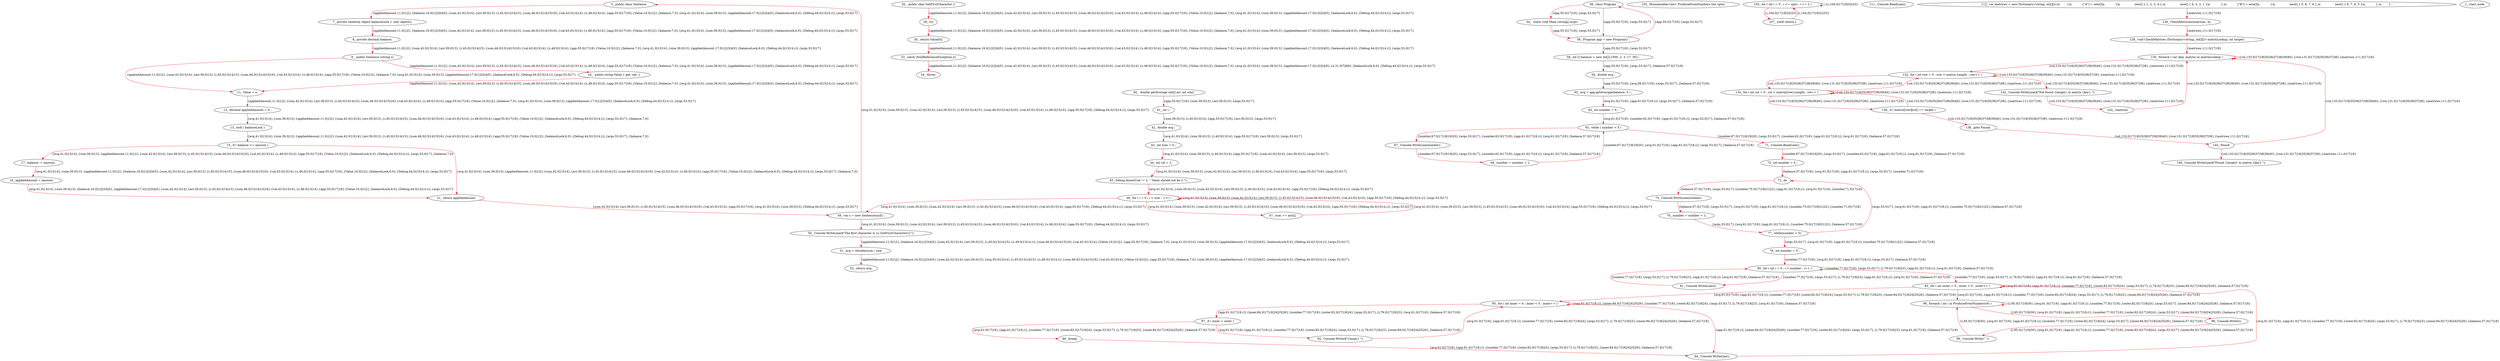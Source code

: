 digraph  {
11 [label="5_\ public\ class\ Sentence\ ", type_label=class_declaration];
15 [label="7_\ private\ readonly\ object\ balanceLock\ =\ new\ object\(\);", type_label=expression_statement];
26 [label="8_\ private\ decimal\ balance;", type_label=expression_statement];
32 [label="9_\ \ public\ Sentence\ \(string\ s\)", type_label=constructor_declaration];
40 [label="11_\ Value\ =\ s;", type_label=expression_statement];
45 [label="12_\ decimal\ appliedAmount\ =\ 0\ ;", type_label=local_declaration];
52 [label="13_\ lock\ \(\ balanceLock\ \)", type_label=lock];
55 [label="15_\ if\ \(\ balance\ >=\ amount\ \)", type_label=if];
60 [label="17_\ balance\ \-=\ amount;", type_label=expression_statement];
65 [label="18_\ appliedAmount\ =\ amount;", type_label=expression_statement];
70 [label="21_\ return\ appliedAmount;", type_label=expression_statement];
72 [label="24_\ \ public\ string\ Value\ \{\ get;\ set;\ \}", type_label=property_declaration];
79 [label="26_\ \ public\ char\ GetFirstCharacter\ \(\)", type_label=method_declaration];
85 [label="28_\ try", type_label=try];
87 [label="30_\ return\ Value\[0\];", type_label=expression_statement];
93 [label="32_\ catch\ \(NullReferenceException\ e\)", type_label=catch];
98 [label="34_\ throw;", type_label=expression_statement];
99 [label="38_\ class\ Program\ ", type_label=class_declaration];
102 [label="40_\ \ double\ getAverage\ \(int\[\]\ arr,\ int\ size\)", type_label=method_declaration];
115 [label="41_\ int\ i\ ;", type_label=local_declaration];
120 [label="42_\ double\ avg\ ;", type_label=local_declaration];
125 [label="43_\ int\ sum\ =\ 0\ ;", type_label=local_declaration];
132 [label="44_\ int\ val\ =\ 2\ ;", type_label=local_declaration];
139 [label="45_\ Debug\.Assert\(val\ !=\ 2,\ \"\ Value\ should\ not\ be\ 2\.\"\);", type_label=expression_statement];
151 [label="46_\ for\ \(\ i\ =\ 0\ ;\ i\ <\ size\ ;\ \+\+i\ \)", type_label=for];
162 [label="47_\ sum\ \+=\ arr\[i\];", type_label=expression_statement];
171 [label="49_\ var\ s\ =\ new\ Sentence\(null\)\ ;", type_label=local_declaration];
182 [label="50_\ Console\.WriteLine\(\$\"The\ first\ character\ is\ \{s\.GetFirstCharacter\(\)\}\"\);", type_label=expression_statement];
197 [label="51_\ avg\ =\ \(double\)sum\ /\ size;", type_label=expression_statement];
206 [label="52_\ return\ avg;", type_label=expression_statement];
208 [label="54_\ \ static\ void\ Main\ \(string\[\]\ args\)", type_label=method_declaration];
219 [label="56_\ Program\ app\ =\ new\ Program\(\)\ ;", type_label=local_declaration];
228 [label="58_\ int\ \[\]\ balance\ =\ new\ int\[\]\{1000,\ 2,\ 3,\ 17,\ 50\}\ ;", type_label=local_declaration];
246 [label="59_\ double\ avg\ ;", type_label=local_declaration];
251 [label="62_\ avg\ =\ app\.getAverage\(balance,\ 5\ \)\ ;", type_label=expression_statement];
264 [label="63_\ int\ number\ =\ 0\ ;", type_label=local_declaration];
271 [label="65_\ while\ \(\ number\ <\ 5\ \)", type_label=while];
276 [label="67_\ Console\.WriteLine\(number\);", type_label=expression_statement];
284 [label="68_\ number\ =\ number\ \+\ 1;", type_label=expression_statement];
291 [label="71_\ Console\.ReadLine\(\);", type_label=expression_statement];
297 [label="72_\ int\ number\ =\ 0\ ;", type_label=local_declaration];
304 [label="73_\ do", type_label=do];
306 [label="75_\ Console\.WriteLine\(number\);", type_label=expression_statement];
314 [label="76_\ number\ =\ number\ \+\ 1;", type_label=expression_statement];
321 [label="77_\ while\(number\ <\ 5\)", type_label=while];
324 [label="78_\ int\ number\ =\ 5\ ;", type_label=local_declaration];
331 [label="80_\ for\ \(\ int\ i\ =\ 0\ ;\ i\ <\ number\ ;\ i\+\+\ \)", type_label=for];
343 [label="81_\ Console\.WriteLine\(i\);", type_label=expression_statement];
351 [label="83_\ for\ \(\ int\ outer\ =\ 0\ ;\ outer\ <\ 5\ ;\ outer\+\+\ \)", type_label=for];
364 [label="85_\ for\ \(\ int\ inner\ =\ 0\ ;\ inner\ <\ 5\ ;\ inner\+\+\ \)", type_label=for];
377 [label="87_\ if\ \(\ inner\ >\ outer\ \)", type_label=if];
382 [label="89_\ break;", type_label=expression_statement];
383 [label="92_\ Console\.Write\(\$\"\{inner\}\ \"\);", type_label=expression_statement];
394 [label="94_\ Console\.WriteLine\(\);", type_label=expression_statement];
400 [label="96_\ foreach\ \(\ int\ i\ in\ ProduceEvenNumbers\(9\)\ \)", type_label=foreach];
409 [label="98_\ Console\.Write\(i\);", type_label=expression_statement];
417 [label="99_\ Console\.Write\(\"\ \"\);", type_label=expression_statement];
425 [label="103_\ IEnumerable<int>\ ProduceEvenNumbers\ \(int\ upto\)", type_label=local_function];
436 [label="105_\ for\ \(\ int\ i\ =\ 0\ ;\ i\ <=\ upto\ ;\ i\ \+=\ 2\ \)", type_label=for];
451 [label="107_\ yield\ return\ i;", type_label=expression_statement];
453 [label="111_\ Console\.ReadLine\(\);", type_label=expression_statement];
459 [label="112_\ var\ matrices\ =\ new\ Dictionary<string,\ int\[\]\[\]>\\n\ \ \ \ \ \ \ \ \{\\n\ \ \ \ \ \ \ \ \ \ \ \ \[\"A\"\]\ =\ new\[\]\\n\ \ \ \ \ \ \ \ \ \ \ \ \{\\n\ \ \ \ \ \ \ \ \ \ \ \ \ \ \ \ new\[\]\ \{\ 1,\ 2,\ 3,\ 4\ \},\\n\ \ \ \ \ \ \ \ \ \ \ \ \ \ \ \ new\[\]\ \{\ 4,\ 3,\ 2,\ 1\ \}\\n\ \ \ \ \ \ \ \ \ \ \ \ \},\\n\ \ \ \ \ \ \ \ \ \ \ \ \[\"B\"\]\ =\ new\[\]\\n\ \ \ \ \ \ \ \ \ \ \ \ \{\\n\ \ \ \ \ \ \ \ \ \ \ \ \ \ \ \ new\[\]\ \{\ 5,\ 6,\ 7,\ 8\ \},\\n\ \ \ \ \ \ \ \ \ \ \ \ \ \ \ \ new\[\]\ \{\ 8,\ 7,\ 6,\ 5\ \}\\n\ \ \ \ \ \ \ \ \ \ \ \ \},\\n\ \ \ \ \ \ \ \ \}\ ;", type_label=local_declaration];
516 [label="126_\ CheckMatrices\(matrices,\ 4\);", type_label=expression_statement];
524 [label="128_\ void\ CheckMatrices\ \(Dictionary<string,\ int\[\]\[\]>\ matrixLookup,\ int\ target\)", type_label=local_function];
543 [label="130_\ foreach\ \(\ var\ \(key,\ matrix\)\ in\ matrixLookup\ \)", type_label=foreach];
550 [label="132_\ for\ \(\ int\ row\ =\ 0\ ;\ row\ <\ matrix\.Length\ ;\ row\+\+\ \)", type_label=for];
565 [label="134_\ for\ \(\ int\ col\ =\ 0\ ;\ col\ <\ matrix\[row\]\.Length\ ;\ col\+\+\ \)", type_label=for];
584 [label="136_\ if\ \(\ matrix\[row\]\[col\]\ ==\ target\ \)", type_label=if];
597 [label="138_\ goto\ Found;", type_label=expression_statement];
599 [label="142_\ Console\.WriteLine\(\$\"Not\ found\ \{target\}\ in\ matrix\ \{key\}\.\"\);", type_label=expression_statement];
614 [label="143_\ continue;", type_label=expression_statement];
615 [label="145_\ Found", type_label=label];
617 [label="146_\ Console\.WriteLine\(\$\"Found\ \{target\}\ in\ matrix\ \{key\}\.\"\);", type_label=expression_statement];
1 [label="1_\ start_node", type_label=start];
11 -> 15  [color=red, controlflow_type=class_next, edge_type=CFG_edge, key=0, label="{appliedAmount,11,0|1|2},{balance,16,0|1|2|3|4|5},{sum,42,0|13|14},{arr,39,0|13},{i,45,0|13|14|15},{sum,46,0|13|14|15|16},{val,43,0|13|14},{s,48,0|13|14},{app,55,0|17|18},{Value,10,0|1|2},{balance,7,0},{avg,41,0|13|14},{size,39,0|13},{appliedAmount,17,0|1|2|3|4|5},{balanceLock,6,0},{Debug,44,0|13|14,()},{args,53,0|17}"];
15 -> 26  [color=red, controlflow_type=class_next, edge_type=CFG_edge, key=0, label="{appliedAmount,11,0|1|2},{balance,16,0|1|2|3|4|5},{sum,42,0|13|14},{arr,39,0|13},{i,45,0|13|14|15},{sum,46,0|13|14|15|16},{val,43,0|13|14},{s,48,0|13|14},{app,55,0|17|18},{Value,10,0|1|2},{balance,7,0},{avg,41,0|13|14},{size,39,0|13},{appliedAmount,17,0|1|2|3|4|5},{balanceLock,6,0},{Debug,44,0|13|14,()},{args,53,0|17}"];
26 -> 32  [color=red, controlflow_type=constructor_next, edge_type=CFG_edge, key=0, label="{appliedAmount,11,0|1|2},{sum,42,0|13|14},{arr,39,0|13},{i,45,0|13|14|15},{sum,46,0|13|14|15|16},{val,43,0|13|14},{s,48,0|13|14},{app,55,0|17|18},{Value,10,0|1|2},{balance,7,0},{avg,41,0|13|14},{size,39,0|13},{appliedAmount,17,0|1|2|3|4|5},{balanceLock,6,0},{Debug,44,0|13|14,()},{args,53,0|17}"];
32 -> 72  [color=red, controlflow_type="next_line 1", edge_type=CFG_edge, key=0, label="{appliedAmount,11,0|1|2},{sum,42,0|13|14},{arr,39,0|13},{i,45,0|13|14|15},{sum,46,0|13|14|15|16},{val,43,0|13|14},{s,48,0|13|14},{app,55,0|17|18},{Value,10,0|1|2},{balance,7,0},{avg,41,0|13|14},{size,39,0|13},{appliedAmount,17,0|1|2|3|4|5},{balanceLock,6,0},{Debug,44,0|13|14,()},{args,53,0|17}"];
32 -> 40  [color=red, controlflow_type=first_next_line, edge_type=CFG_edge, key=0, label="{appliedAmount,11,0|1|2},{sum,42,0|13|14},{arr,39,0|13},{i,45,0|13|14|15},{sum,46,0|13|14|15|16},{val,43,0|13|14},{s,48,0|13|14},{app,55,0|17|18},{Value,10,0|1|2},{balance,7,0},{avg,41,0|13|14},{size,39,0|13},{appliedAmount,17,0|1|2|3|4|5},{balanceLock,6,0},{Debug,44,0|13|14,()},{args,53,0|17}"];
40 -> 45  [color=red, controlflow_type="next_line 1", edge_type=CFG_edge, key=0, label="{appliedAmount,11,0|1|2},{sum,42,0|13|14},{arr,39,0|13},{i,45,0|13|14|15},{sum,46,0|13|14|15|16},{val,43,0|13|14},{s,48,0|13|14},{app,55,0|17|18},{Value,10,0|1|2},{balance,7,0},{avg,41,0|13|14},{size,39,0|13},{appliedAmount,17,0|1|2|3|4|5},{balanceLock,6,0},{Debug,44,0|13|14,()},{args,53,0|17}"];
45 -> 52  [color=red, controlflow_type="next_line 1", edge_type=CFG_edge, key=0, label="{avg,41,0|13|14},{size,39,0|13},{appliedAmount,11,0|1|2},{sum,42,0|13|14},{arr,39,0|13},{i,45,0|13|14|15},{sum,46,0|13|14|15|16},{val,43,0|13|14},{s,48,0|13|14},{app,55,0|17|18},{Value,10,0|1|2},{balanceLock,6,0},{Debug,44,0|13|14,()},{args,53,0|17},{balance,7,0}"];
52 -> 55  [color=red, controlflow_type=first_next_line, edge_type=CFG_edge, key=0, label="{avg,41,0|13|14},{size,39,0|13},{appliedAmount,11,0|1|2},{sum,42,0|13|14},{arr,39,0|13},{i,45,0|13|14|15},{sum,46,0|13|14|15|16},{val,43,0|13|14},{s,48,0|13|14},{app,55,0|17|18},{Value,10,0|1|2},{balanceLock,6,0},{Debug,44,0|13|14,()},{args,53,0|17},{balance,7,0}"];
55 -> 60  [color=red, controlflow_type=pos_next, edge_type=CFG_edge, key=0, label="{avg,41,0|13|14},{size,39,0|13},{appliedAmount,11,0|1|2},{sum,42,0|13|14},{arr,39,0|13},{i,45,0|13|14|15},{sum,46,0|13|14|15|16},{val,43,0|13|14},{s,48,0|13|14},{app,55,0|17|18},{Value,10,0|1|2},{balanceLock,6,0},{Debug,44,0|13|14,()},{args,53,0|17},{balance,7,0}"];
55 -> 70  [color=red, controlflow_type=next_line, edge_type=CFG_edge, key=0, label="{avg,41,0|13|14},{size,39,0|13},{appliedAmount,11,0|1|2},{sum,42,0|13|14},{arr,39,0|13},{i,45,0|13|14|15},{sum,46,0|13|14|15|16},{val,43,0|13|14},{s,48,0|13|14},{app,55,0|17|18},{Value,10,0|1|2},{balanceLock,6,0},{Debug,44,0|13|14,()},{args,53,0|17},{balance,7,0}"];
60 -> 65  [color=red, controlflow_type="next_line 1", edge_type=CFG_edge, key=0, label="{avg,41,0|13|14},{size,39,0|13},{appliedAmount,11,0|1|2},{balance,16,0|1|2|3|4|5},{sum,42,0|13|14},{arr,39,0|13},{i,45,0|13|14|15},{sum,46,0|13|14|15|16},{val,43,0|13|14},{s,48,0|13|14},{app,55,0|17|18},{Value,10,0|1|2},{balanceLock,6,0},{Debug,44,0|13|14,()},{args,53,0|17}"];
65 -> 70  [color=red, controlflow_type=next_line, edge_type=CFG_edge, key=0, label="{avg,41,0|13|14},{size,39,0|13},{balance,16,0|1|2|3|4|5},{appliedAmount,17,0|1|2|3|4|5},{sum,42,0|13|14},{arr,39,0|13},{i,45,0|13|14|15},{sum,46,0|13|14|15|16},{val,43,0|13|14},{s,48,0|13|14},{app,55,0|17|18},{Value,10,0|1|2},{balanceLock,6,0},{Debug,44,0|13|14,()},{args,53,0|17}"];
70 -> 171  [color=red, controlflow_type=class_return, edge_type=CFG_edge, key=0, label="{sum,42,0|13|14},{arr,39,0|13},{i,45,0|13|14|15},{sum,46,0|13|14|15|16},{val,43,0|13|14},{app,55,0|17|18},{avg,41,0|13|14},{size,39,0|13},{Debug,44,0|13|14,()},{args,53,0|17}"];
72 -> 40  [color=red, controlflow_type=first_next_line, edge_type=CFG_edge, key=0, label="{appliedAmount,11,0|1|2},{sum,42,0|13|14},{arr,39,0|13},{i,45,0|13|14|15},{sum,46,0|13|14|15|16},{val,43,0|13|14},{s,48,0|13|14},{app,55,0|17|18},{Value,10,0|1|2},{balance,7,0},{avg,41,0|13|14},{size,39,0|13},{appliedAmount,17,0|1|2|3|4|5},{balanceLock,6,0},{Debug,44,0|13|14,()},{args,53,0|17}"];
79 -> 85  [color=red, controlflow_type=first_next_line, edge_type=CFG_edge, key=0, label="{appliedAmount,11,0|1|2},{balance,16,0|1|2|3|4|5},{sum,42,0|13|14},{arr,39,0|13},{i,45,0|13|14|15},{sum,46,0|13|14|15|16},{val,43,0|13|14},{s,48,0|13|14},{app,55,0|17|18},{Value,10,0|1|2},{balance,7,0},{avg,41,0|13|14},{size,39,0|13},{appliedAmount,17,0|1|2|3|4|5},{balanceLock,6,0},{Debug,44,0|13|14,()},{args,53,0|17}"];
85 -> 87  [color=red, controlflow_type=next, edge_type=CFG_edge, key=0, label="{appliedAmount,11,0|1|2},{balance,16,0|1|2|3|4|5},{sum,42,0|13|14},{arr,39,0|13},{i,45,0|13|14|15},{sum,46,0|13|14|15|16},{val,43,0|13|14},{s,48,0|13|14},{app,55,0|17|18},{Value,10,0|1|2},{balance,7,0},{avg,41,0|13|14},{size,39,0|13},{appliedAmount,17,0|1|2|3|4|5},{balanceLock,6,0},{Debug,44,0|13|14,()},{args,53,0|17}"];
87 -> 93  [color=red, controlflow_type=catch_exception, edge_type=CFG_edge, key=0, label="{appliedAmount,11,0|1|2},{balance,16,0|1|2|3|4|5},{sum,42,0|13|14},{arr,39,0|13},{i,45,0|13|14|15},{sum,46,0|13|14|15|16},{val,43,0|13|14},{s,48,0|13|14},{app,55,0|17|18},{Value,10,0|1|2},{balance,7,0},{avg,41,0|13|14},{size,39,0|13},{appliedAmount,17,0|1|2|3|4|5},{balanceLock,6,0},{Debug,44,0|13|14,()},{args,53,0|17}"];
93 -> 98  [color=red, controlflow_type=next, edge_type=CFG_edge, key=0, label="{appliedAmount,11,0|1|2},{balance,16,0|1|2|3|4|5},{sum,42,0|13|14},{arr,39,0|13},{i,45,0|13|14|15},{sum,46,0|13|14|15|16},{val,43,0|13|14},{s,48,0|13|14},{app,55,0|17|18},{Value,10,0|1|2},{balance,7,0},{avg,41,0|13|14},{size,39,0|13},{appliedAmount,17,0|1|2|3|4|5},{e,31,0|7|8|9},{balanceLock,6,0},{Debug,44,0|13|14,()},{args,53,0|17}"];
99 -> 208  [color=red, controlflow_type=main_method_next, edge_type=CFG_edge, key=0, label="{app,55,0|17|18},{args,53,0|17}"];
99 -> 219  [color=red, controlflow_type=class_return, edge_type=CFG_edge, key=0, label="{app,55,0|17|18},{args,53,0|17}"];
102 -> 115  [color=red, controlflow_type=first_next_line, edge_type=CFG_edge, key=0, label="{app,55,0|17|18},{size,39,0|13},{arr,39,0|13},{args,53,0|17}"];
115 -> 120  [color=red, controlflow_type="next_line 1", edge_type=CFG_edge, key=0, label="{size,39,0|13},{i,40,0|13|14},{app,55,0|17|18},{arr,39,0|13},{args,53,0|17}"];
120 -> 125  [color=red, controlflow_type="next_line 1", edge_type=CFG_edge, key=0, label="{avg,41,0|13|14},{size,39,0|13},{i,40,0|13|14},{app,55,0|17|18},{arr,39,0|13},{args,53,0|17}"];
125 -> 132  [color=red, controlflow_type="next_line 1", edge_type=CFG_edge, key=0, label="{avg,41,0|13|14},{size,39,0|13},{i,40,0|13|14},{app,55,0|17|18},{sum,42,0|13|14},{arr,39,0|13},{args,53,0|17}"];
132 -> 139  [color=red, controlflow_type="next_line 1", edge_type=CFG_edge, key=0, label="{avg,41,0|13|14},{size,39,0|13},{sum,42,0|13|14},{arr,39,0|13},{i,40,0|13|14},{val,43,0|13|14},{app,55,0|17|18},{args,53,0|17}"];
139 -> 151  [color=red, controlflow_type="next_line 1", edge_type=CFG_edge, key=0, label="{avg,41,0|13|14},{size,39,0|13},{sum,42,0|13|14},{arr,39,0|13},{i,40,0|13|14},{val,43,0|13|14},{app,55,0|17|18},{Debug,44,0|13|14,()},{args,53,0|17}"];
151 -> 162  [color=red, controlflow_type=pos_next, edge_type=CFG_edge, key=0, label="{avg,41,0|13|14},{size,39,0|13},{sum,42,0|13|14},{arr,39,0|13},{i,45,0|13|14|15},{sum,46,0|13|14|15|16},{val,43,0|13|14},{app,55,0|17|18},{Debug,44,0|13|14,()},{args,53,0|17}"];
151 -> 171  [color=red, controlflow_type=neg_next, edge_type=CFG_edge, key=0, label="{avg,41,0|13|14},{size,39,0|13},{sum,42,0|13|14},{arr,39,0|13},{i,45,0|13|14|15},{sum,46,0|13|14|15|16},{val,43,0|13|14},{app,55,0|17|18},{Debug,44,0|13|14,()},{args,53,0|17}"];
151 -> 151  [color=red, controlflow_type=loop_update, edge_type=CFG_edge, key=0, label="{avg,41,0|13|14},{size,39,0|13},{sum,42,0|13|14},{arr,39,0|13},{i,45,0|13|14|15},{sum,46,0|13|14|15|16},{val,43,0|13|14},{app,55,0|17|18},{Debug,44,0|13|14,()},{args,53,0|17}"];
162 -> 151  [color=red, controlflow_type=loop_control, edge_type=CFG_edge, key=0, label="{avg,41,0|13|14},{size,39,0|13},{arr,39,0|13},{i,45,0|13|14|15},{sum,46,0|13|14|15|16},{val,43,0|13|14},{app,55,0|17|18},{Debug,44,0|13|14,()},{args,53,0|17}"];
171 -> 182  [color=red, controlflow_type="next_line 1", edge_type=CFG_edge, key=0, label="{avg,41,0|13|14},{size,39,0|13},{sum,42,0|13|14},{arr,39,0|13},{i,45,0|13|14|15},{sum,46,0|13|14|15|16},{val,43,0|13|14},{s,48,0|13|14},{app,55,0|17|18},{Debug,44,0|13|14,()},{args,53,0|17}"];
171 -> 11  [color=red, controlflow_type="constructor_call|177", edge_type=CFG_edge, key=0, label="{avg,41,0|13|14},{size,39,0|13},{sum,42,0|13|14},{arr,39,0|13},{i,45,0|13|14|15},{sum,46,0|13|14|15|16},{val,43,0|13|14},{s,48,0|13|14},{app,55,0|17|18},{Debug,44,0|13|14,()},{args,53,0|17}"];
182 -> 197  [color=red, controlflow_type="next_line 1", edge_type=CFG_edge, key=0, label="{appliedAmount,11,0|1|2},{balance,16,0|1|2|3|4|5},{sum,42,0|13|14},{arr,39,0|13},{i,45,0|13|14|15},{s,49,0|13|14,()},{sum,46,0|13|14|15|16},{val,43,0|13|14},{Value,10,0|1|2},{app,55,0|17|18},{balance,7,0},{avg,41,0|13|14},{size,39,0|13},{appliedAmount,17,0|1|2|3|4|5},{balanceLock,6,0},{Debug,44,0|13|14,()},{args,53,0|17}"];
197 -> 206  [color=red, controlflow_type="next_line 1", edge_type=CFG_edge, key=0, label="{appliedAmount,11,0|1|2},{balance,16,0|1|2|3|4|5},{sum,42,0|13|14},{arr,39,0|13},{avg,50,0|13|14},{i,45,0|13|14|15},{s,49,0|13|14,()},{sum,46,0|13|14|15|16},{val,43,0|13|14},{Value,10,0|1|2},{app,55,0|17|18},{balance,7,0},{size,39,0|13},{appliedAmount,17,0|1|2|3|4|5},{balanceLock,6,0},{Debug,44,0|13|14,()},{args,53,0|17}"];
208 -> 219  [color=red, controlflow_type=first_next_line, edge_type=CFG_edge, key=0, label="{app,55,0|17|18},{args,53,0|17}"];
219 -> 228  [color=red, controlflow_type="next_line 1", edge_type=CFG_edge, key=0, label="{app,55,0|17|18},{args,53,0|17}"];
219 -> 99  [color=red, controlflow_type="constructor_call|225", edge_type=CFG_edge, key=0, label="{app,55,0|17|18},{args,53,0|17}", target_constructor=32];
228 -> 246  [color=red, controlflow_type="next_line 1", edge_type=CFG_edge, key=0, label="{app,55,0|17|18},{args,53,0|17},{balance,57,0|17|18}"];
246 -> 251  [color=red, controlflow_type="next_line 1", edge_type=CFG_edge, key=0, label="{app,55,0|17|18},{avg,58,0|17|18},{args,53,0|17},{balance,57,0|17|18}"];
251 -> 264  [color=red, controlflow_type="next_line 1", edge_type=CFG_edge, key=0, label="{avg,61,0|17|18},{app,61,0|17|18,()},{args,53,0|17},{balance,57,0|17|18}"];
264 -> 271  [color=red, controlflow_type="next_line 1", edge_type=CFG_edge, key=0, label="{avg,61,0|17|18},{number,62,0|17|18},{app,61,0|17|18,()},{args,53,0|17},{balance,57,0|17|18}"];
271 -> 276  [color=red, controlflow_type=pos_next, edge_type=CFG_edge, key=0, label="{number,67,0|17|18|19|20},{args,53,0|17},{number,62,0|17|18},{app,61,0|17|18,()},{avg,61,0|17|18},{balance,57,0|17|18}"];
271 -> 291  [color=red, controlflow_type=neg_next, edge_type=CFG_edge, key=0, label="{number,67,0|17|18|19|20},{args,53,0|17},{number,62,0|17|18},{app,61,0|17|18,()},{avg,61,0|17|18},{balance,57,0|17|18}"];
276 -> 284  [color=red, controlflow_type="next_line 1", edge_type=CFG_edge, key=0, label="{number,67,0|17|18|19|20},{args,53,0|17},{number,62,0|17|18},{app,61,0|17|18,()},{avg,61,0|17|18},{balance,57,0|17|18}"];
284 -> 271  [color=red, controlflow_type=loop_control, edge_type=CFG_edge, key=0, label="{number,67,0|17|18|19|20},{avg,61,0|17|18},{app,61,0|17|18,()},{args,53,0|17},{balance,57,0|17|18}"];
291 -> 297  [color=red, controlflow_type="next_line 1", edge_type=CFG_edge, key=0, label="{number,67,0|17|18|19|20},{args,53,0|17},{number,62,0|17|18},{app,61,0|17|18,()},{avg,61,0|17|18},{balance,57,0|17|18}"];
297 -> 304  [color=red, controlflow_type="next_line 1", edge_type=CFG_edge, key=0, label="{balance,57,0|17|18},{avg,61,0|17|18},{app,61,0|17|18,()},{args,53,0|17},{number,71,0|17|18}"];
304 -> 306  [color=red, controlflow_type=pos_next, edge_type=CFG_edge, key=0, label="{balance,57,0|17|18},{args,53,0|17},{number,75,0|17|18|21|22},{app,61,0|17|18,()},{avg,61,0|17|18},{number,71,0|17|18}"];
306 -> 314  [color=red, controlflow_type="next_line 1", edge_type=CFG_edge, key=0, label="{balance,57,0|17|18},{args,53,0|17},{avg,61,0|17|18},{app,61,0|17|18,()},{number,75,0|17|18|21|22},{number,71,0|17|18}"];
314 -> 321  [color=red, controlflow_type=next, edge_type=CFG_edge, key=0, label="{args,53,0|17},{avg,61,0|17|18},{app,61,0|17|18,()},{number,75,0|17|18|21|22},{balance,57,0|17|18}"];
321 -> 304  [color=red, controlflow_type=loop_control, edge_type=CFG_edge, key=0, label="{args,53,0|17},{avg,61,0|17|18},{app,61,0|17|18,()},{number,75,0|17|18|21|22},{balance,57,0|17|18}"];
321 -> 324  [color=red, controlflow_type=neg_next, edge_type=CFG_edge, key=0, label="{args,53,0|17},{avg,61,0|17|18},{app,61,0|17|18,()},{number,75,0|17|18|21|22},{balance,57,0|17|18}"];
324 -> 331  [color=red, controlflow_type="next_line 1", edge_type=CFG_edge, key=0, label="{number,77,0|17|18},{avg,61,0|17|18},{app,61,0|17|18,()},{args,53,0|17},{balance,57,0|17|18}"];
331 -> 343  [color=red, controlflow_type=pos_next, edge_type=CFG_edge, key=0, label="{number,77,0|17|18},{args,53,0|17},{i,79,0|17|18|23},{app,61,0|17|18,()},{avg,61,0|17|18},{balance,57,0|17|18}"];
331 -> 351  [color=red, controlflow_type=neg_next, edge_type=CFG_edge, key=0, label="{number,77,0|17|18},{args,53,0|17},{i,79,0|17|18|23},{app,61,0|17|18,()},{avg,61,0|17|18},{balance,57,0|17|18}"];
331 -> 331  [color=red, controlflow_type=loop_update, edge_type=CFG_edge, key=0, label="{number,77,0|17|18},{args,53,0|17},{i,79,0|17|18|23},{app,61,0|17|18,()},{avg,61,0|17|18},{balance,57,0|17|18}"];
343 -> 331  [color=red, controlflow_type=loop_control, edge_type=CFG_edge, key=0, label="{number,77,0|17|18},{args,53,0|17},{i,79,0|17|18|23},{app,61,0|17|18,()},{avg,61,0|17|18},{balance,57,0|17|18}"];
351 -> 364  [color=red, controlflow_type=pos_next, edge_type=CFG_edge, key=0, label="{avg,61,0|17|18},{app,61,0|17|18,()},{number,77,0|17|18},{outer,82,0|17|18|24},{args,53,0|17},{i,79,0|17|18|23},{inner,84,0|17|18|24|25|26},{balance,57,0|17|18}"];
351 -> 400  [color=red, controlflow_type=neg_next, edge_type=CFG_edge, key=0, label="{avg,61,0|17|18},{app,61,0|17|18,()},{number,77,0|17|18},{outer,82,0|17|18|24},{args,53,0|17},{i,79,0|17|18|23},{inner,84,0|17|18|24|25|26},{balance,57,0|17|18}"];
351 -> 351  [color=red, controlflow_type=loop_update, edge_type=CFG_edge, key=0, label="{avg,61,0|17|18},{app,61,0|17|18,()},{number,77,0|17|18},{outer,82,0|17|18|24},{args,53,0|17},{i,79,0|17|18|23},{inner,84,0|17|18|24|25|26},{balance,57,0|17|18}"];
364 -> 377  [color=red, controlflow_type=pos_next, edge_type=CFG_edge, key=0, label="{app,61,0|17|18,()},{inner,84,0|17|18|24|25|26},{number,77,0|17|18},{outer,82,0|17|18|24},{args,53,0|17},{i,79,0|17|18|23},{avg,61,0|17|18},{balance,57,0|17|18}"];
364 -> 394  [color=red, controlflow_type=neg_next, edge_type=CFG_edge, key=0, label="{app,61,0|17|18,()},{inner,84,0|17|18|24|25|26},{number,77,0|17|18},{outer,82,0|17|18|24},{args,53,0|17},{i,79,0|17|18|23},{avg,61,0|17|18},{balance,57,0|17|18}"];
364 -> 364  [color=red, controlflow_type=loop_update, edge_type=CFG_edge, key=0, label="{app,61,0|17|18,()},{inner,84,0|17|18|24|25|26},{number,77,0|17|18},{outer,82,0|17|18|24},{args,53,0|17},{i,79,0|17|18|23},{avg,61,0|17|18},{balance,57,0|17|18}"];
377 -> 382  [color=red, controlflow_type=pos_next, edge_type=CFG_edge, key=0, label="{avg,61,0|17|18},{app,61,0|17|18,()},{number,77,0|17|18},{outer,82,0|17|18|24},{args,53,0|17},{i,79,0|17|18|23},{inner,84,0|17|18|24|25|26},{balance,57,0|17|18}"];
377 -> 383  [color=red, controlflow_type=next_line, edge_type=CFG_edge, key=0, label="{avg,61,0|17|18},{app,61,0|17|18,()},{number,77,0|17|18},{outer,82,0|17|18|24},{args,53,0|17},{i,79,0|17|18|23},{inner,84,0|17|18|24|25|26},{balance,57,0|17|18}"];
382 -> 394  [color=red, controlflow_type=jump_next, edge_type=CFG_edge, key=0, label="{avg,61,0|17|18},{app,61,0|17|18,()},{number,77,0|17|18},{outer,82,0|17|18|24},{args,53,0|17},{i,79,0|17|18|23},{inner,84,0|17|18|24|25|26},{balance,57,0|17|18}"];
383 -> 364  [color=red, controlflow_type=loop_control, edge_type=CFG_edge, key=0, label="{avg,61,0|17|18},{app,61,0|17|18,()},{number,77,0|17|18},{outer,82,0|17|18|24},{args,53,0|17},{i,79,0|17|18|23},{inner,84,0|17|18|24|25|26},{balance,57,0|17|18}"];
394 -> 351  [color=red, controlflow_type=loop_control, edge_type=CFG_edge, key=0, label="{avg,61,0|17|18},{app,61,0|17|18,()},{number,77,0|17|18},{outer,82,0|17|18|24},{args,53,0|17},{i,79,0|17|18|23},{inner,84,0|17|18|24|25|26},{balance,57,0|17|18}"];
400 -> 409  [color=red, controlflow_type=pos_next, edge_type=CFG_edge, key=0, label="{i,95,0|17|18|30},{avg,61,0|17|18},{app,61,0|17|18,()},{number,77,0|17|18},{outer,82,0|17|18|24},{args,53,0|17},{inner,84,0|17|18|24|25|26},{balance,57,0|17|18}"];
400 -> 400  [color=red, controlflow_type=loop_update, edge_type=CFG_edge, key=0, label="{i,95,0|17|18|30},{avg,61,0|17|18},{app,61,0|17|18,()},{number,77,0|17|18},{outer,82,0|17|18|24},{args,53,0|17},{inner,84,0|17|18|24|25|26},{balance,57,0|17|18}"];
409 -> 417  [color=red, controlflow_type="next_line 1", edge_type=CFG_edge, key=0, label="{i,95,0|17|18|30},{avg,61,0|17|18},{app,61,0|17|18,()},{number,77,0|17|18},{outer,82,0|17|18|24},{args,53,0|17},{inner,84,0|17|18|24|25|26},{balance,57,0|17|18}"];
417 -> 400  [color=red, controlflow_type=loop_control, edge_type=CFG_edge, key=0, label="{i,95,0|17|18|30},{avg,61,0|17|18},{app,61,0|17|18,()},{number,77,0|17|18},{outer,82,0|17|18|24},{args,53,0|17},{inner,84,0|17|18|24|25|26},{balance,57,0|17|18}"];
436 -> 451  [color=red, controlflow_type=pos_next, edge_type=CFG_edge, key=0, label="{i,104,0|17|18|32|33}"];
436 -> 436  [color=red, controlflow_type=loop_update, edge_type=CFG_edge, key=0, label="{i,104,0|17|18|32|33}"];
451 -> 436  [color=red, controlflow_type=yield_exit, edge_type=CFG_edge, key=0, label="{i,104,0|17|18|32|33}"];
459 -> 516  [color=red, controlflow_type="next_line 1", edge_type=CFG_edge, key=0, label="{matrices,111,0|17|18}"];
516 -> 524  [color=red, controlflow_type="next_line 1", edge_type=CFG_edge, key=0, label="{matrices,111,0|17|18}"];
524 -> 543  [color=red, controlflow_type=first_next_line, edge_type=CFG_edge, key=0, label="{matrices,111,0|17|18}"];
543 -> 550  [color=red, controlflow_type=pos_next, edge_type=CFG_edge, key=0, label="{col,133,0|17|18|35|36|37|38|39|40},{row,131,0|17|18|35|36|37|38},{matrices,111,0|17|18}"];
543 -> 543  [color=red, controlflow_type=loop_update, edge_type=CFG_edge, key=0, label="{col,133,0|17|18|35|36|37|38|39|40},{row,131,0|17|18|35|36|37|38},{matrices,111,0|17|18}"];
550 -> 565  [color=red, controlflow_type=pos_next, edge_type=CFG_edge, key=0, label="{col,133,0|17|18|35|36|37|38|39|40},{row,131,0|17|18|35|36|37|38},{matrices,111,0|17|18}"];
550 -> 599  [color=red, controlflow_type=neg_next, edge_type=CFG_edge, key=0, label="{col,133,0|17|18|35|36|37|38|39|40},{row,131,0|17|18|35|36|37|38},{matrices,111,0|17|18}"];
550 -> 550  [color=red, controlflow_type=loop_update, edge_type=CFG_edge, key=0, label="{col,133,0|17|18|35|36|37|38|39|40},{row,131,0|17|18|35|36|37|38},{matrices,111,0|17|18}"];
565 -> 584  [color=red, controlflow_type=pos_next, edge_type=CFG_edge, key=0, label="{col,133,0|17|18|35|36|37|38|39|40},{row,131,0|17|18|35|36|37|38},{matrices,111,0|17|18}"];
565 -> 550  [color=red, controlflow_type=neg_next, edge_type=CFG_edge, key=0, label="{col,133,0|17|18|35|36|37|38|39|40},{row,131,0|17|18|35|36|37|38},{matrices,111,0|17|18}"];
565 -> 565  [color=red, controlflow_type=loop_update, edge_type=CFG_edge, key=0, label="{col,133,0|17|18|35|36|37|38|39|40},{row,131,0|17|18|35|36|37|38},{matrices,111,0|17|18}"];
584 -> 597  [color=red, controlflow_type=pos_next, edge_type=CFG_edge, key=0, label="{col,133,0|17|18|35|36|37|38|39|40},{row,131,0|17|18|35|36|37|38},{matrices,111,0|17|18}"];
584 -> 565  [color=red, controlflow_type=next_line, edge_type=CFG_edge, key=0, label="{col,133,0|17|18|35|36|37|38|39|40},{row,131,0|17|18|35|36|37|38},{matrices,111,0|17|18}"];
597 -> 615  [color=red, controlflow_type=jump_next, edge_type=CFG_edge, key=0, label="{col,133,0|17|18|35|36|37|38|39|40},{row,131,0|17|18|35|36|37|38},{matrices,111,0|17|18}"];
599 -> 614  [color=red, controlflow_type="next_line 1", edge_type=CFG_edge, key=0, label="{col,133,0|17|18|35|36|37|38|39|40},{row,131,0|17|18|35|36|37|38},{matrices,111,0|17|18}"];
614 -> 543  [color=red, controlflow_type=jump_next, edge_type=CFG_edge, key=0, label="{col,133,0|17|18|35|36|37|38|39|40},{row,131,0|17|18|35|36|37|38},{matrices,111,0|17|18}"];
615 -> 543  [color=red, controlflow_type=loop_control, edge_type=CFG_edge, key=0, label="{col,133,0|17|18|35|36|37|38|39|40},{row,131,0|17|18|35|36|37|38},{matrices,111,0|17|18}"];
615 -> 617  [color=red, controlflow_type=first_next_line, edge_type=CFG_edge, key=0, label="{col,133,0|17|18|35|36|37|38|39|40},{row,131,0|17|18|35|36|37|38},{matrices,111,0|17|18}"];
}

